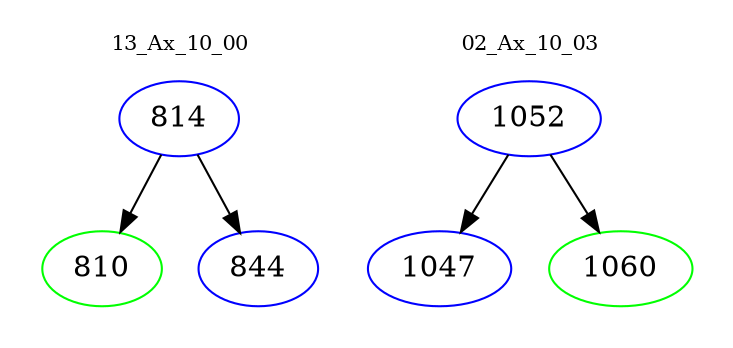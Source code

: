 digraph{
subgraph cluster_0 {
color = white
label = "13_Ax_10_00";
fontsize=10;
T0_814 [label="814", color="blue"]
T0_814 -> T0_810 [color="black"]
T0_810 [label="810", color="green"]
T0_814 -> T0_844 [color="black"]
T0_844 [label="844", color="blue"]
}
subgraph cluster_1 {
color = white
label = "02_Ax_10_03";
fontsize=10;
T1_1052 [label="1052", color="blue"]
T1_1052 -> T1_1047 [color="black"]
T1_1047 [label="1047", color="blue"]
T1_1052 -> T1_1060 [color="black"]
T1_1060 [label="1060", color="green"]
}
}
